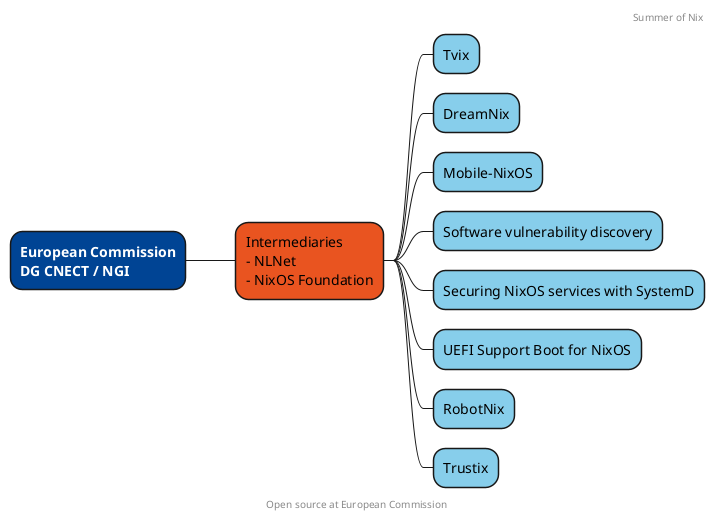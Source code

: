 @startmindmap

header
Summer of Nix
endheader

center footer Open source at European Commission

<style>
mindmapDiagram {
  .ec {
    BackgroundColor #004494
    FontColor #ffffff
    FontStyle bold
  }
  .intermediary {
    BackgroundColor #E95420
  }
  .project {
    BackgroundColor #Skyblue
  }
  :depth(2) {
      BackGroundColor #Skyblue
  }
}
</style>

*:European Commission
DG CNECT / NGI<<ec>>;
**:Intermediaries
- NLNet
- NixOS Foundation<<intermediary>>;
*** Tvix
*** DreamNix
*** Mobile-NixOS
*** Software vulnerability discovery
*** Securing NixOS services with SystemD
*** UEFI Support Boot for NixOS
*** RobotNix
*** Trustix

@endmindmap
